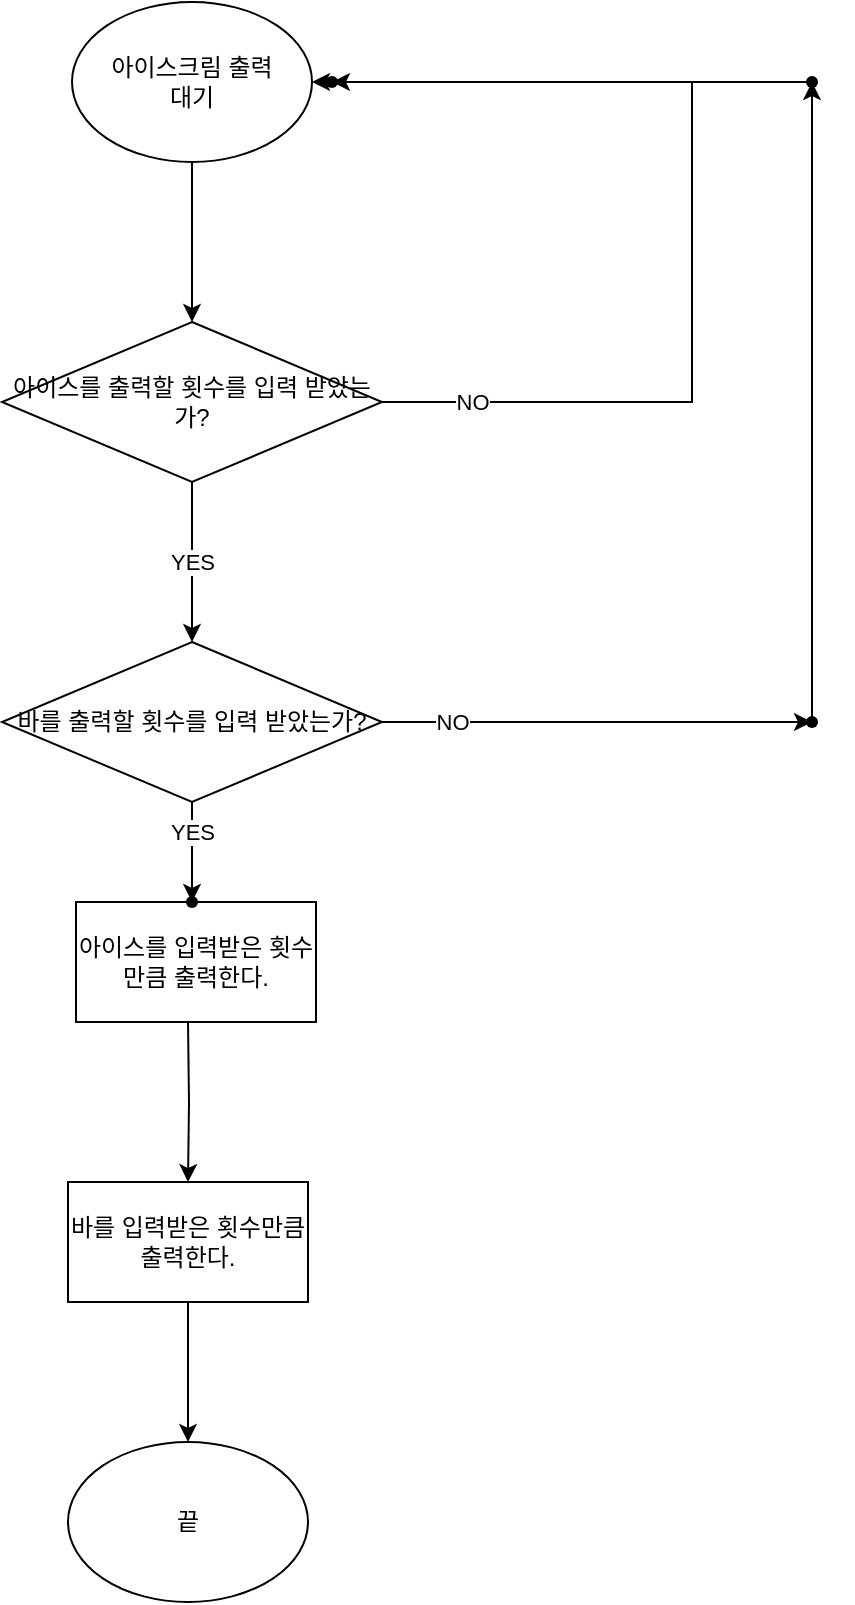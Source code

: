 <mxfile version="15.9.4" type="device"><diagram id="BFhXncm9ymHW-kwyZa26" name="Page-1"><mxGraphModel dx="2066" dy="1076" grid="1" gridSize="10" guides="1" tooltips="1" connect="1" arrows="1" fold="1" page="1" pageScale="1" pageWidth="827" pageHeight="1169" math="0" shadow="0"><root><mxCell id="0"/><mxCell id="1" parent="0"/><mxCell id="hgebbqQXchTLpigUxfYl-2" value="아이스를 입력받은 횟수만큼 출력한다." style="rounded=0;whiteSpace=wrap;html=1;" parent="1" vertex="1"><mxGeometry x="352" y="480" width="120" height="60" as="geometry"/></mxCell><mxCell id="hgebbqQXchTLpigUxfYl-7" value="" style="edgeStyle=orthogonalEdgeStyle;rounded=0;orthogonalLoop=1;jettySize=auto;html=1;" parent="1" target="hgebbqQXchTLpigUxfYl-6" edge="1"><mxGeometry relative="1" as="geometry"><mxPoint x="408" y="540" as="sourcePoint"/></mxGeometry></mxCell><mxCell id="TVxbYk2uTccN8ky5VpPa-18" value="" style="edgeStyle=orthogonalEdgeStyle;rounded=0;orthogonalLoop=1;jettySize=auto;html=1;" edge="1" parent="1" source="hgebbqQXchTLpigUxfYl-6" target="TVxbYk2uTccN8ky5VpPa-17"><mxGeometry relative="1" as="geometry"/></mxCell><mxCell id="hgebbqQXchTLpigUxfYl-6" value="바를 입력받은 횟수만큼 출력한다." style="rounded=0;whiteSpace=wrap;html=1;" parent="1" vertex="1"><mxGeometry x="348" y="620" width="120" height="60" as="geometry"/></mxCell><mxCell id="TVxbYk2uTccN8ky5VpPa-2" style="edgeStyle=orthogonalEdgeStyle;rounded=0;orthogonalLoop=1;jettySize=auto;html=1;entryX=0.5;entryY=0;entryDx=0;entryDy=0;" edge="1" parent="1" source="TVxbYk2uTccN8ky5VpPa-1" target="TVxbYk2uTccN8ky5VpPa-3"><mxGeometry relative="1" as="geometry"><mxPoint x="420" y="400" as="targetPoint"/></mxGeometry></mxCell><mxCell id="TVxbYk2uTccN8ky5VpPa-1" value="아이스크림 출력&lt;br&gt;대기" style="ellipse;whiteSpace=wrap;html=1;" vertex="1" parent="1"><mxGeometry x="350" y="30" width="120" height="80" as="geometry"/></mxCell><mxCell id="TVxbYk2uTccN8ky5VpPa-5" value="NO" style="edgeStyle=orthogonalEdgeStyle;rounded=0;orthogonalLoop=1;jettySize=auto;html=1;entryX=1;entryY=0.5;entryDx=0;entryDy=0;" edge="1" parent="1" source="TVxbYk2uTccN8ky5VpPa-3" target="TVxbYk2uTccN8ky5VpPa-1"><mxGeometry x="-0.822" relative="1" as="geometry"><mxPoint x="610" y="50" as="targetPoint"/><Array as="points"><mxPoint x="660" y="230"/><mxPoint x="660" y="70"/></Array><mxPoint as="offset"/></mxGeometry></mxCell><mxCell id="TVxbYk2uTccN8ky5VpPa-8" value="YES" style="edgeStyle=orthogonalEdgeStyle;rounded=0;orthogonalLoop=1;jettySize=auto;html=1;" edge="1" parent="1" source="TVxbYk2uTccN8ky5VpPa-3" target="TVxbYk2uTccN8ky5VpPa-7"><mxGeometry relative="1" as="geometry"/></mxCell><mxCell id="TVxbYk2uTccN8ky5VpPa-3" value="아이스를 출력할 횟수를 입력 받았는가?" style="rhombus;whiteSpace=wrap;html=1;" vertex="1" parent="1"><mxGeometry x="315" y="190" width="190" height="80" as="geometry"/></mxCell><mxCell id="TVxbYk2uTccN8ky5VpPa-10" value="NO" style="edgeStyle=orthogonalEdgeStyle;rounded=0;orthogonalLoop=1;jettySize=auto;html=1;" edge="1" parent="1" source="TVxbYk2uTccN8ky5VpPa-7" target="TVxbYk2uTccN8ky5VpPa-9"><mxGeometry x="-0.674" relative="1" as="geometry"><mxPoint as="offset"/></mxGeometry></mxCell><mxCell id="TVxbYk2uTccN8ky5VpPa-16" value="YES" style="edgeStyle=orthogonalEdgeStyle;rounded=0;orthogonalLoop=1;jettySize=auto;html=1;" edge="1" parent="1" source="TVxbYk2uTccN8ky5VpPa-7" target="TVxbYk2uTccN8ky5VpPa-15"><mxGeometry relative="1" as="geometry"/></mxCell><mxCell id="TVxbYk2uTccN8ky5VpPa-7" value="바를 출력할 횟수를 입력 받았는가?" style="rhombus;whiteSpace=wrap;html=1;" vertex="1" parent="1"><mxGeometry x="315" y="350" width="190" height="80" as="geometry"/></mxCell><mxCell id="TVxbYk2uTccN8ky5VpPa-12" value="" style="edgeStyle=orthogonalEdgeStyle;rounded=0;orthogonalLoop=1;jettySize=auto;html=1;" edge="1" parent="1" source="TVxbYk2uTccN8ky5VpPa-9" target="TVxbYk2uTccN8ky5VpPa-11"><mxGeometry relative="1" as="geometry"/></mxCell><mxCell id="TVxbYk2uTccN8ky5VpPa-9" value="" style="shape=waypoint;sketch=0;size=6;pointerEvents=1;points=[];fillColor=default;resizable=0;rotatable=0;perimeter=centerPerimeter;snapToPoint=1;" vertex="1" parent="1"><mxGeometry x="700" y="370" width="40" height="40" as="geometry"/></mxCell><mxCell id="TVxbYk2uTccN8ky5VpPa-14" value="" style="edgeStyle=orthogonalEdgeStyle;rounded=0;orthogonalLoop=1;jettySize=auto;html=1;" edge="1" parent="1" source="TVxbYk2uTccN8ky5VpPa-11" target="TVxbYk2uTccN8ky5VpPa-13"><mxGeometry relative="1" as="geometry"/></mxCell><mxCell id="TVxbYk2uTccN8ky5VpPa-11" value="" style="shape=waypoint;sketch=0;size=6;pointerEvents=1;points=[];fillColor=default;resizable=0;rotatable=0;perimeter=centerPerimeter;snapToPoint=1;" vertex="1" parent="1"><mxGeometry x="700" y="50" width="40" height="40" as="geometry"/></mxCell><mxCell id="TVxbYk2uTccN8ky5VpPa-13" value="" style="shape=waypoint;sketch=0;size=6;pointerEvents=1;points=[];fillColor=default;resizable=0;rotatable=0;perimeter=centerPerimeter;snapToPoint=1;" vertex="1" parent="1"><mxGeometry x="460" y="50" width="40" height="40" as="geometry"/></mxCell><mxCell id="TVxbYk2uTccN8ky5VpPa-15" value="" style="shape=waypoint;sketch=0;size=6;pointerEvents=1;points=[];fillColor=default;resizable=0;rotatable=0;perimeter=centerPerimeter;snapToPoint=1;" vertex="1" parent="1"><mxGeometry x="390" y="460" width="40" height="40" as="geometry"/></mxCell><mxCell id="TVxbYk2uTccN8ky5VpPa-17" value="끝" style="ellipse;whiteSpace=wrap;html=1;" vertex="1" parent="1"><mxGeometry x="348" y="750" width="120" height="80" as="geometry"/></mxCell></root></mxGraphModel></diagram></mxfile>